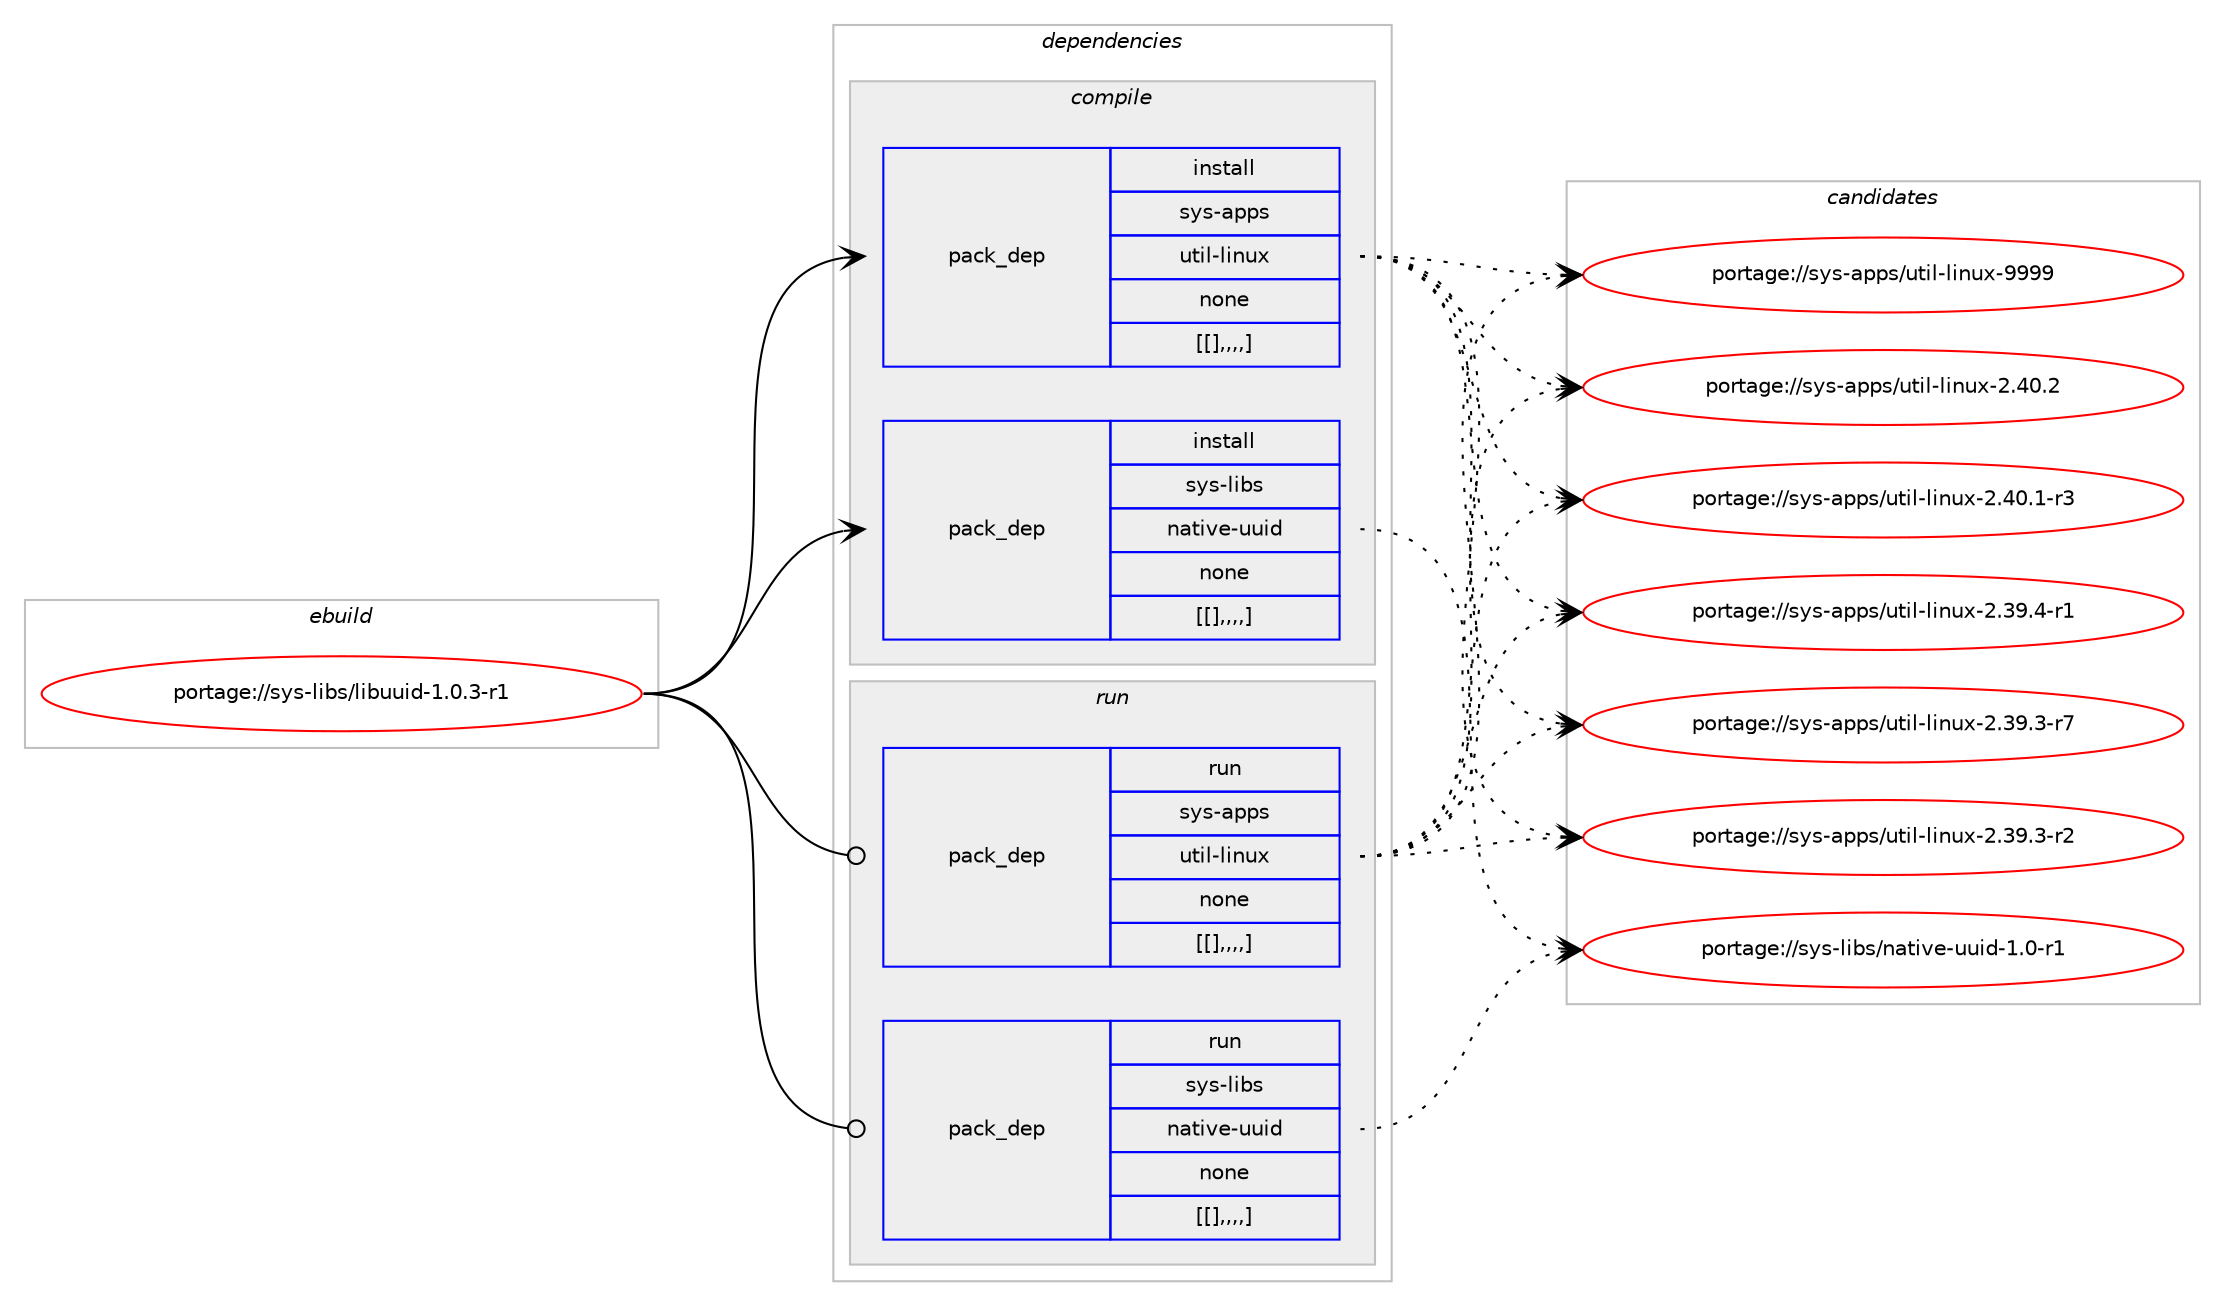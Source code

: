 digraph prolog {

# *************
# Graph options
# *************

newrank=true;
concentrate=true;
compound=true;
graph [rankdir=LR,fontname=Helvetica,fontsize=10,ranksep=1.5];#, ranksep=2.5, nodesep=0.2];
edge  [arrowhead=vee];
node  [fontname=Helvetica,fontsize=10];

# **********
# The ebuild
# **********

subgraph cluster_leftcol {
color=gray;
label=<<i>ebuild</i>>;
id [label="portage://sys-libs/libuuid-1.0.3-r1", color=red, width=4, href="../sys-libs/libuuid-1.0.3-r1.svg"];
}

# ****************
# The dependencies
# ****************

subgraph cluster_midcol {
color=gray;
label=<<i>dependencies</i>>;
subgraph cluster_compile {
fillcolor="#eeeeee";
style=filled;
label=<<i>compile</i>>;
subgraph pack334239 {
dependency459903 [label=<<TABLE BORDER="0" CELLBORDER="1" CELLSPACING="0" CELLPADDING="4" WIDTH="220"><TR><TD ROWSPAN="6" CELLPADDING="30">pack_dep</TD></TR><TR><TD WIDTH="110">install</TD></TR><TR><TD>sys-apps</TD></TR><TR><TD>util-linux</TD></TR><TR><TD>none</TD></TR><TR><TD>[[],,,,]</TD></TR></TABLE>>, shape=none, color=blue];
}
id:e -> dependency459903:w [weight=20,style="solid",arrowhead="vee"];
subgraph pack334240 {
dependency459904 [label=<<TABLE BORDER="0" CELLBORDER="1" CELLSPACING="0" CELLPADDING="4" WIDTH="220"><TR><TD ROWSPAN="6" CELLPADDING="30">pack_dep</TD></TR><TR><TD WIDTH="110">install</TD></TR><TR><TD>sys-libs</TD></TR><TR><TD>native-uuid</TD></TR><TR><TD>none</TD></TR><TR><TD>[[],,,,]</TD></TR></TABLE>>, shape=none, color=blue];
}
id:e -> dependency459904:w [weight=20,style="solid",arrowhead="vee"];
}
subgraph cluster_compileandrun {
fillcolor="#eeeeee";
style=filled;
label=<<i>compile and run</i>>;
}
subgraph cluster_run {
fillcolor="#eeeeee";
style=filled;
label=<<i>run</i>>;
subgraph pack334241 {
dependency459905 [label=<<TABLE BORDER="0" CELLBORDER="1" CELLSPACING="0" CELLPADDING="4" WIDTH="220"><TR><TD ROWSPAN="6" CELLPADDING="30">pack_dep</TD></TR><TR><TD WIDTH="110">run</TD></TR><TR><TD>sys-apps</TD></TR><TR><TD>util-linux</TD></TR><TR><TD>none</TD></TR><TR><TD>[[],,,,]</TD></TR></TABLE>>, shape=none, color=blue];
}
id:e -> dependency459905:w [weight=20,style="solid",arrowhead="odot"];
subgraph pack334242 {
dependency459906 [label=<<TABLE BORDER="0" CELLBORDER="1" CELLSPACING="0" CELLPADDING="4" WIDTH="220"><TR><TD ROWSPAN="6" CELLPADDING="30">pack_dep</TD></TR><TR><TD WIDTH="110">run</TD></TR><TR><TD>sys-libs</TD></TR><TR><TD>native-uuid</TD></TR><TR><TD>none</TD></TR><TR><TD>[[],,,,]</TD></TR></TABLE>>, shape=none, color=blue];
}
id:e -> dependency459906:w [weight=20,style="solid",arrowhead="odot"];
}
}

# **************
# The candidates
# **************

subgraph cluster_choices {
rank=same;
color=gray;
label=<<i>candidates</i>>;

subgraph choice334239 {
color=black;
nodesep=1;
choice115121115459711211211547117116105108451081051101171204557575757 [label="portage://sys-apps/util-linux-9999", color=red, width=4,href="../sys-apps/util-linux-9999.svg"];
choice1151211154597112112115471171161051084510810511011712045504652484650 [label="portage://sys-apps/util-linux-2.40.2", color=red, width=4,href="../sys-apps/util-linux-2.40.2.svg"];
choice11512111545971121121154711711610510845108105110117120455046524846494511451 [label="portage://sys-apps/util-linux-2.40.1-r3", color=red, width=4,href="../sys-apps/util-linux-2.40.1-r3.svg"];
choice11512111545971121121154711711610510845108105110117120455046515746524511449 [label="portage://sys-apps/util-linux-2.39.4-r1", color=red, width=4,href="../sys-apps/util-linux-2.39.4-r1.svg"];
choice11512111545971121121154711711610510845108105110117120455046515746514511455 [label="portage://sys-apps/util-linux-2.39.3-r7", color=red, width=4,href="../sys-apps/util-linux-2.39.3-r7.svg"];
choice11512111545971121121154711711610510845108105110117120455046515746514511450 [label="portage://sys-apps/util-linux-2.39.3-r2", color=red, width=4,href="../sys-apps/util-linux-2.39.3-r2.svg"];
dependency459903:e -> choice115121115459711211211547117116105108451081051101171204557575757:w [style=dotted,weight="100"];
dependency459903:e -> choice1151211154597112112115471171161051084510810511011712045504652484650:w [style=dotted,weight="100"];
dependency459903:e -> choice11512111545971121121154711711610510845108105110117120455046524846494511451:w [style=dotted,weight="100"];
dependency459903:e -> choice11512111545971121121154711711610510845108105110117120455046515746524511449:w [style=dotted,weight="100"];
dependency459903:e -> choice11512111545971121121154711711610510845108105110117120455046515746514511455:w [style=dotted,weight="100"];
dependency459903:e -> choice11512111545971121121154711711610510845108105110117120455046515746514511450:w [style=dotted,weight="100"];
}
subgraph choice334240 {
color=black;
nodesep=1;
choice1151211154510810598115471109711610511810145117117105100454946484511449 [label="portage://sys-libs/native-uuid-1.0-r1", color=red, width=4,href="../sys-libs/native-uuid-1.0-r1.svg"];
dependency459904:e -> choice1151211154510810598115471109711610511810145117117105100454946484511449:w [style=dotted,weight="100"];
}
subgraph choice334241 {
color=black;
nodesep=1;
choice115121115459711211211547117116105108451081051101171204557575757 [label="portage://sys-apps/util-linux-9999", color=red, width=4,href="../sys-apps/util-linux-9999.svg"];
choice1151211154597112112115471171161051084510810511011712045504652484650 [label="portage://sys-apps/util-linux-2.40.2", color=red, width=4,href="../sys-apps/util-linux-2.40.2.svg"];
choice11512111545971121121154711711610510845108105110117120455046524846494511451 [label="portage://sys-apps/util-linux-2.40.1-r3", color=red, width=4,href="../sys-apps/util-linux-2.40.1-r3.svg"];
choice11512111545971121121154711711610510845108105110117120455046515746524511449 [label="portage://sys-apps/util-linux-2.39.4-r1", color=red, width=4,href="../sys-apps/util-linux-2.39.4-r1.svg"];
choice11512111545971121121154711711610510845108105110117120455046515746514511455 [label="portage://sys-apps/util-linux-2.39.3-r7", color=red, width=4,href="../sys-apps/util-linux-2.39.3-r7.svg"];
choice11512111545971121121154711711610510845108105110117120455046515746514511450 [label="portage://sys-apps/util-linux-2.39.3-r2", color=red, width=4,href="../sys-apps/util-linux-2.39.3-r2.svg"];
dependency459905:e -> choice115121115459711211211547117116105108451081051101171204557575757:w [style=dotted,weight="100"];
dependency459905:e -> choice1151211154597112112115471171161051084510810511011712045504652484650:w [style=dotted,weight="100"];
dependency459905:e -> choice11512111545971121121154711711610510845108105110117120455046524846494511451:w [style=dotted,weight="100"];
dependency459905:e -> choice11512111545971121121154711711610510845108105110117120455046515746524511449:w [style=dotted,weight="100"];
dependency459905:e -> choice11512111545971121121154711711610510845108105110117120455046515746514511455:w [style=dotted,weight="100"];
dependency459905:e -> choice11512111545971121121154711711610510845108105110117120455046515746514511450:w [style=dotted,weight="100"];
}
subgraph choice334242 {
color=black;
nodesep=1;
choice1151211154510810598115471109711610511810145117117105100454946484511449 [label="portage://sys-libs/native-uuid-1.0-r1", color=red, width=4,href="../sys-libs/native-uuid-1.0-r1.svg"];
dependency459906:e -> choice1151211154510810598115471109711610511810145117117105100454946484511449:w [style=dotted,weight="100"];
}
}

}
